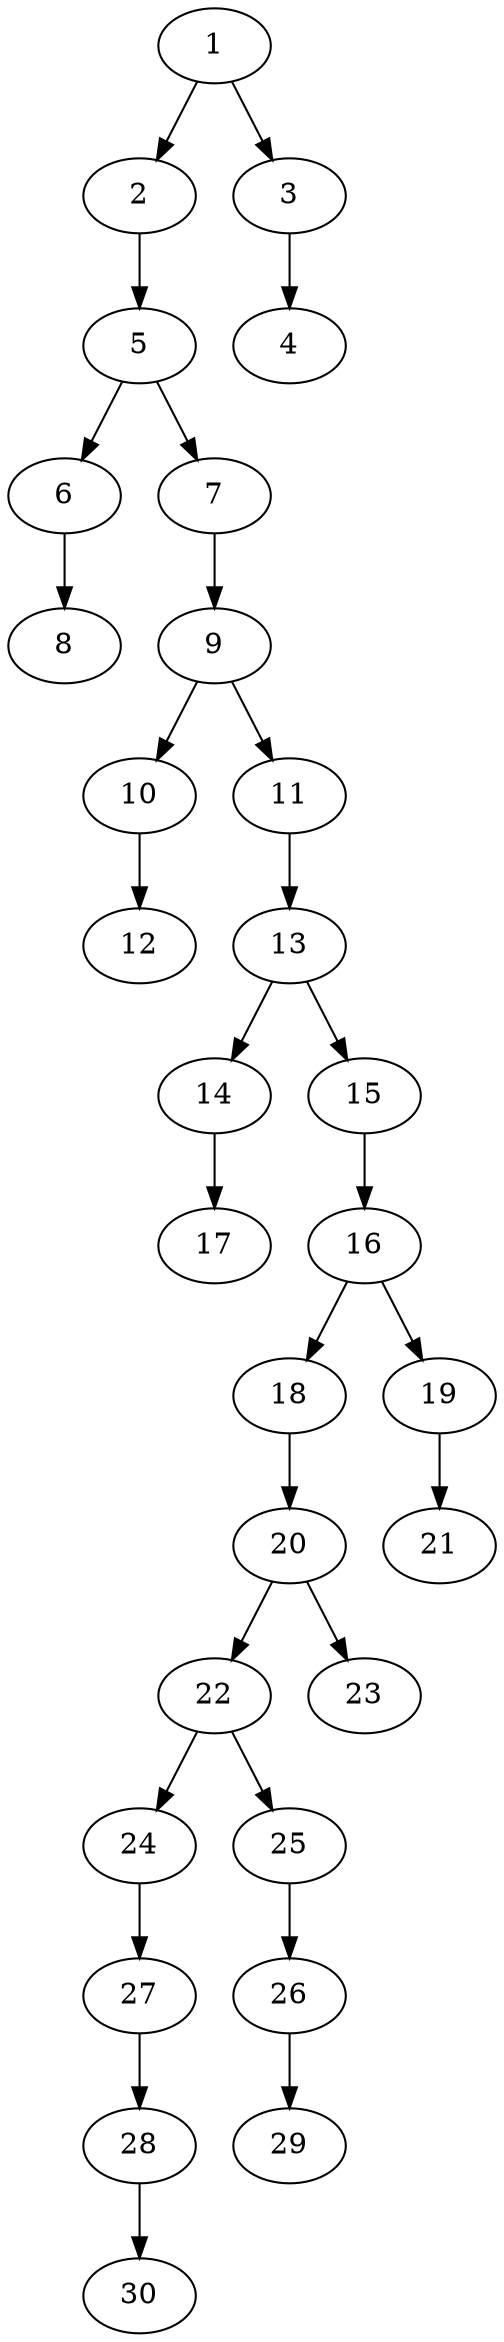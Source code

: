 // DAG automatically generated by daggen at Thu Oct  3 14:04:17 2019
// ./daggen --dot -n 30 --ccr 0.5 --fat 0.3 --regular 0.9 --density 0.5 --mindata 5242880 --maxdata 52428800 
digraph G {
  1 [size="97525760", alpha="0.02", expect_size="48762880"] 
  1 -> 2 [size ="48762880"]
  1 -> 3 [size ="48762880"]
  2 [size="89108480", alpha="0.09", expect_size="44554240"] 
  2 -> 5 [size ="44554240"]
  3 [size="67336192", alpha="0.05", expect_size="33668096"] 
  3 -> 4 [size ="33668096"]
  4 [size="29126656", alpha="0.02", expect_size="14563328"] 
  5 [size="45733888", alpha="0.17", expect_size="22866944"] 
  5 -> 6 [size ="22866944"]
  5 -> 7 [size ="22866944"]
  6 [size="73744384", alpha="0.07", expect_size="36872192"] 
  6 -> 8 [size ="36872192"]
  7 [size="66353152", alpha="0.06", expect_size="33176576"] 
  7 -> 9 [size ="33176576"]
  8 [size="41838592", alpha="0.17", expect_size="20919296"] 
  9 [size="103319552", alpha="0.10", expect_size="51659776"] 
  9 -> 10 [size ="51659776"]
  9 -> 11 [size ="51659776"]
  10 [size="89513984", alpha="0.09", expect_size="44756992"] 
  10 -> 12 [size ="44756992"]
  11 [size="43608064", alpha="0.18", expect_size="21804032"] 
  11 -> 13 [size ="21804032"]
  12 [size="53471232", alpha="0.18", expect_size="26735616"] 
  13 [size="94652416", alpha="0.18", expect_size="47326208"] 
  13 -> 14 [size ="47326208"]
  13 -> 15 [size ="47326208"]
  14 [size="23154688", alpha="0.03", expect_size="11577344"] 
  14 -> 17 [size ="11577344"]
  15 [size="32671744", alpha="0.14", expect_size="16335872"] 
  15 -> 16 [size ="16335872"]
  16 [size="18253824", alpha="0.15", expect_size="9126912"] 
  16 -> 18 [size ="9126912"]
  16 -> 19 [size ="9126912"]
  17 [size="53313536", alpha="0.07", expect_size="26656768"] 
  18 [size="81430528", alpha="0.16", expect_size="40715264"] 
  18 -> 20 [size ="40715264"]
  19 [size="67174400", alpha="0.17", expect_size="33587200"] 
  19 -> 21 [size ="33587200"]
  20 [size="20658176", alpha="0.15", expect_size="10329088"] 
  20 -> 22 [size ="10329088"]
  20 -> 23 [size ="10329088"]
  21 [size="60919808", alpha="0.11", expect_size="30459904"] 
  22 [size="49577984", alpha="0.04", expect_size="24788992"] 
  22 -> 24 [size ="24788992"]
  22 -> 25 [size ="24788992"]
  23 [size="40183808", alpha="0.09", expect_size="20091904"] 
  24 [size="29917184", alpha="0.18", expect_size="14958592"] 
  24 -> 27 [size ="14958592"]
  25 [size="43921408", alpha="0.14", expect_size="21960704"] 
  25 -> 26 [size ="21960704"]
  26 [size="16480256", alpha="0.04", expect_size="8240128"] 
  26 -> 29 [size ="8240128"]
  27 [size="89174016", alpha="0.06", expect_size="44587008"] 
  27 -> 28 [size ="44587008"]
  28 [size="26277888", alpha="0.14", expect_size="13138944"] 
  28 -> 30 [size ="13138944"]
  29 [size="99772416", alpha="0.02", expect_size="49886208"] 
  30 [size="84084736", alpha="0.07", expect_size="42042368"] 
}

